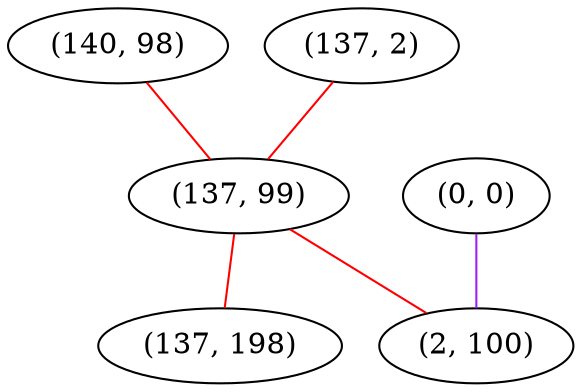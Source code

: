 graph "" {
"(140, 98)";
"(0, 0)";
"(137, 2)";
"(137, 99)";
"(137, 198)";
"(2, 100)";
"(140, 98)" -- "(137, 99)"  [color=red, key=0, weight=1];
"(0, 0)" -- "(2, 100)"  [color=purple, key=0, weight=4];
"(137, 2)" -- "(137, 99)"  [color=red, key=0, weight=1];
"(137, 99)" -- "(137, 198)"  [color=red, key=0, weight=1];
"(137, 99)" -- "(2, 100)"  [color=red, key=0, weight=1];
}
